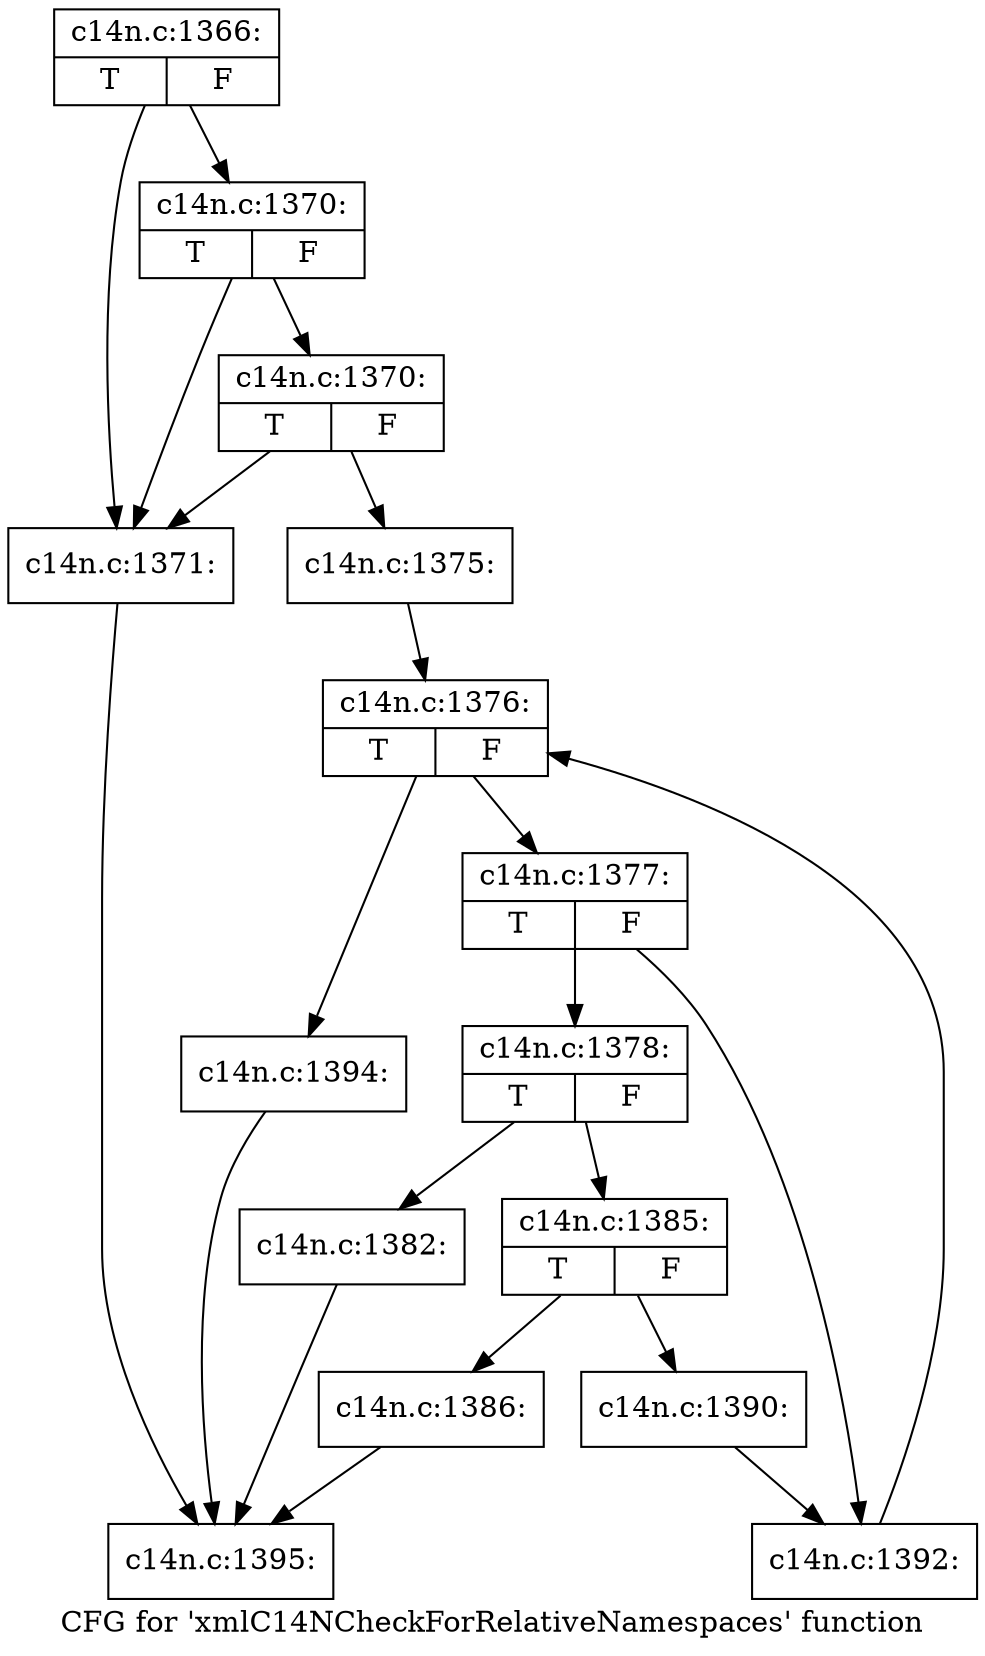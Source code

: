 digraph "CFG for 'xmlC14NCheckForRelativeNamespaces' function" {
	label="CFG for 'xmlC14NCheckForRelativeNamespaces' function";

	Node0x55fe83be8340 [shape=record,label="{c14n.c:1366:|{<s0>T|<s1>F}}"];
	Node0x55fe83be8340 -> Node0x55fe83be8f80;
	Node0x55fe83be8340 -> Node0x55fe83be90a0;
	Node0x55fe83be90a0 [shape=record,label="{c14n.c:1370:|{<s0>T|<s1>F}}"];
	Node0x55fe83be90a0 -> Node0x55fe83be8f80;
	Node0x55fe83be90a0 -> Node0x55fe83be9020;
	Node0x55fe83be9020 [shape=record,label="{c14n.c:1370:|{<s0>T|<s1>F}}"];
	Node0x55fe83be9020 -> Node0x55fe83be8f80;
	Node0x55fe83be9020 -> Node0x55fe83be8fd0;
	Node0x55fe83be8f80 [shape=record,label="{c14n.c:1371:}"];
	Node0x55fe83be8f80 -> Node0x55fe83be8390;
	Node0x55fe83be8fd0 [shape=record,label="{c14n.c:1375:}"];
	Node0x55fe83be8fd0 -> Node0x55fe83be9da0;
	Node0x55fe83be9da0 [shape=record,label="{c14n.c:1376:|{<s0>T|<s1>F}}"];
	Node0x55fe83be9da0 -> Node0x55fe83bea1a0;
	Node0x55fe83be9da0 -> Node0x55fe83be9fc0;
	Node0x55fe83bea1a0 [shape=record,label="{c14n.c:1377:|{<s0>T|<s1>F}}"];
	Node0x55fe83bea1a0 -> Node0x55fe83bea350;
	Node0x55fe83bea1a0 -> Node0x55fe83bea3a0;
	Node0x55fe83bea350 [shape=record,label="{c14n.c:1378:|{<s0>T|<s1>F}}"];
	Node0x55fe83bea350 -> Node0x55fe83becbf0;
	Node0x55fe83bea350 -> Node0x55fe83becc40;
	Node0x55fe83becbf0 [shape=record,label="{c14n.c:1382:}"];
	Node0x55fe83becbf0 -> Node0x55fe83be8390;
	Node0x55fe83becc40 [shape=record,label="{c14n.c:1385:|{<s0>T|<s1>F}}"];
	Node0x55fe83becc40 -> Node0x55fe83bed990;
	Node0x55fe83becc40 -> Node0x55fe83bed9e0;
	Node0x55fe83bed990 [shape=record,label="{c14n.c:1386:}"];
	Node0x55fe83bed990 -> Node0x55fe83be8390;
	Node0x55fe83bed9e0 [shape=record,label="{c14n.c:1390:}"];
	Node0x55fe83bed9e0 -> Node0x55fe83bea3a0;
	Node0x55fe83bea3a0 [shape=record,label="{c14n.c:1392:}"];
	Node0x55fe83bea3a0 -> Node0x55fe83be9da0;
	Node0x55fe83be9fc0 [shape=record,label="{c14n.c:1394:}"];
	Node0x55fe83be9fc0 -> Node0x55fe83be8390;
	Node0x55fe83be8390 [shape=record,label="{c14n.c:1395:}"];
}
